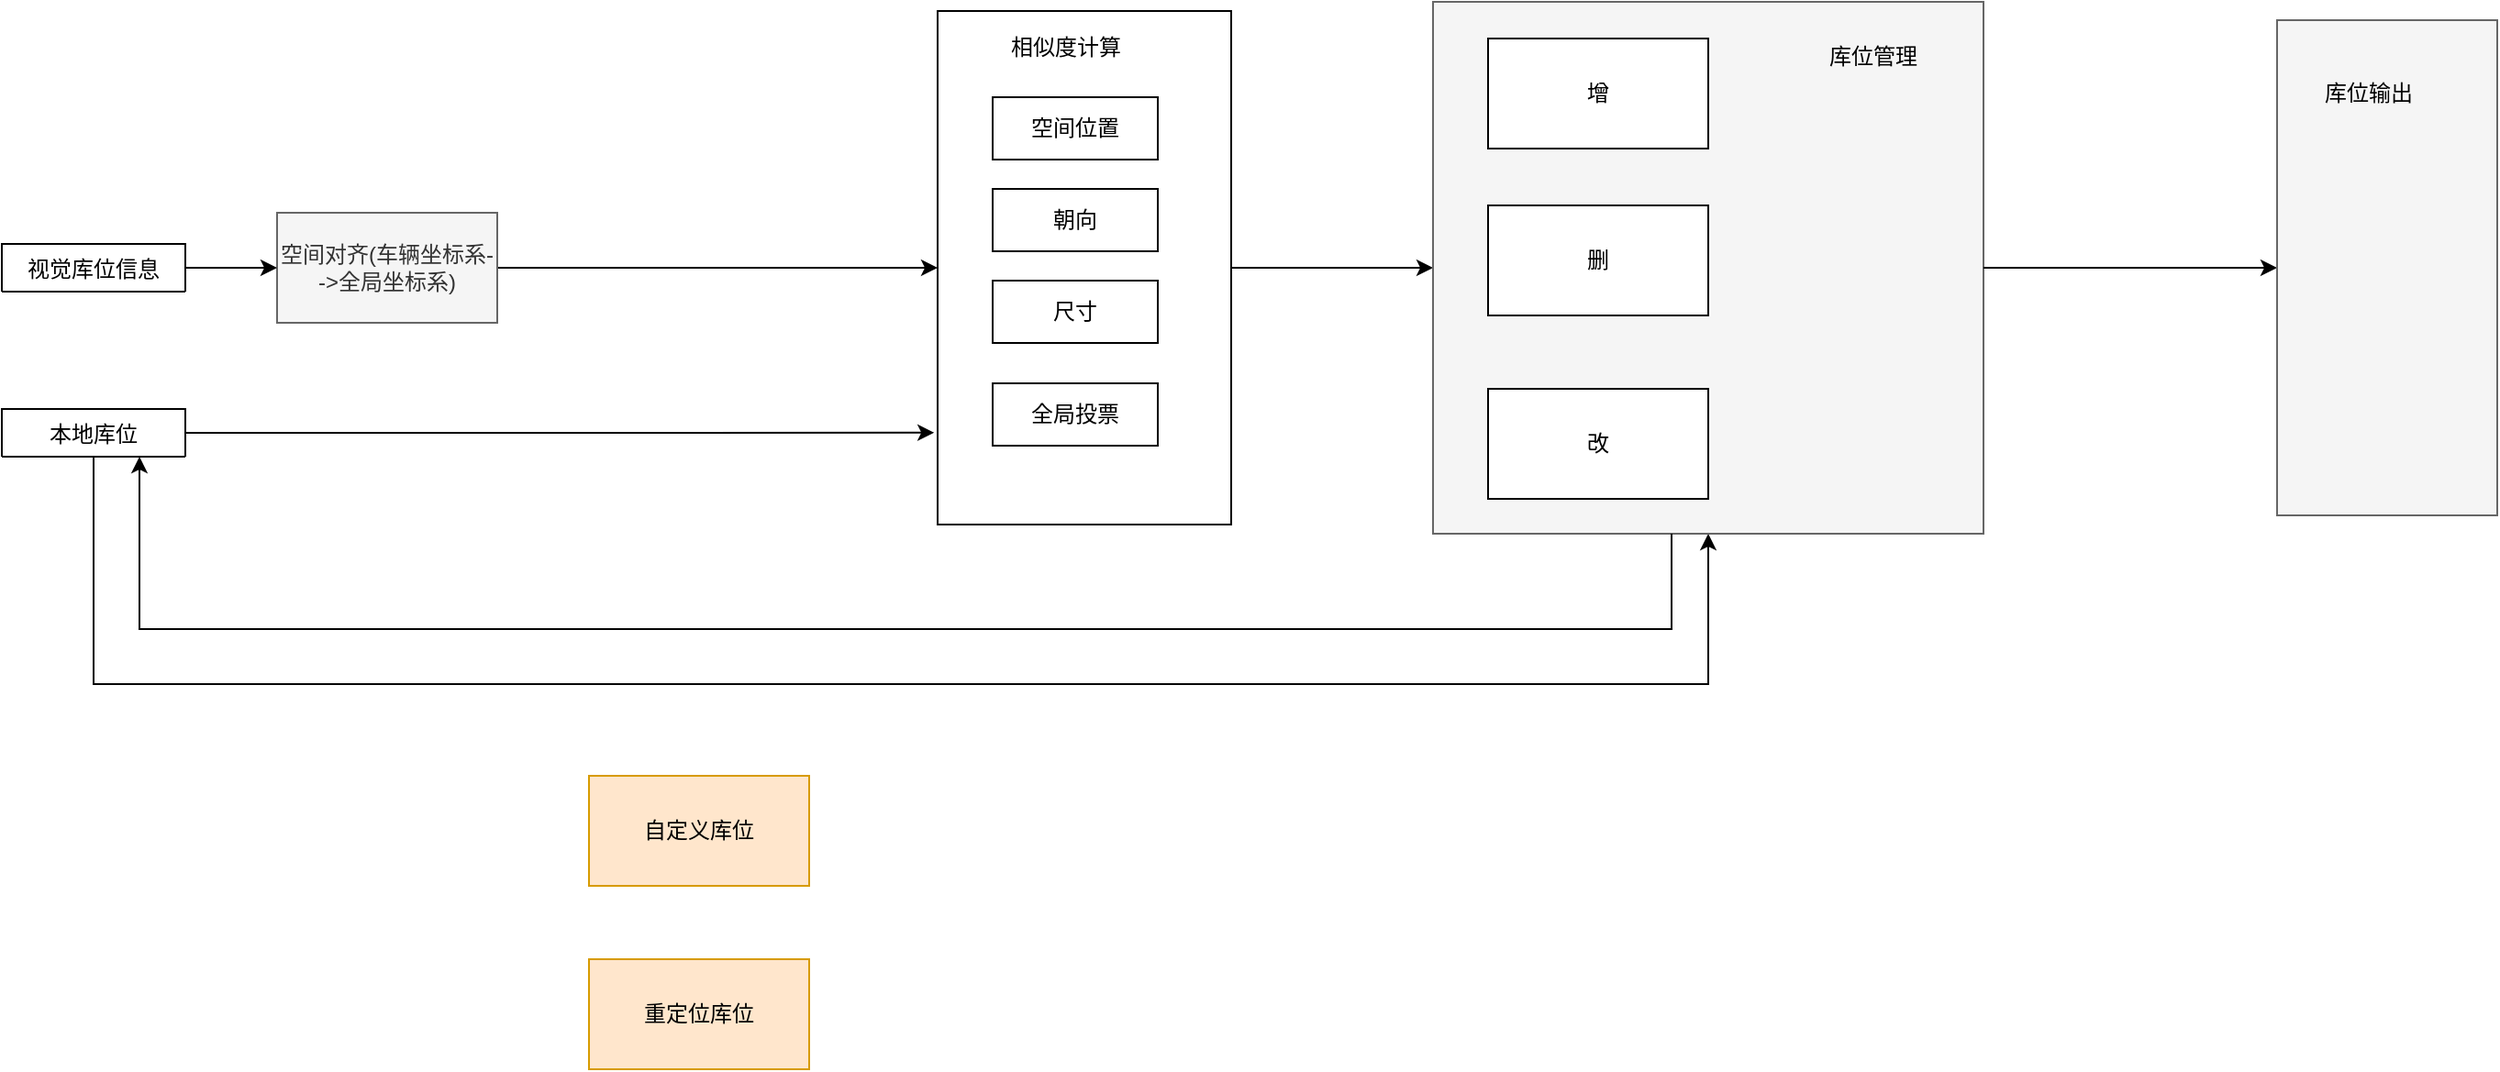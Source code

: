 <mxfile version="15.2.1" type="github">
  <diagram name="Page-1" id="c37626ed-c26b-45fb-9056-f9ebc6bb27b6">
    <mxGraphModel dx="1221" dy="2051" grid="1" gridSize="10" guides="1" tooltips="1" connect="1" arrows="1" fold="1" page="1" pageScale="1" pageWidth="980" pageHeight="690" background="none" math="0" shadow="0">
      <root>
        <mxCell id="0" />
        <mxCell id="1" parent="0" />
        <mxCell id="54cQkrYoujpudrLPPVIC-1" value="视觉库位信息" style="swimlane;fontStyle=0;childLayout=stackLayout;horizontal=1;startSize=26;horizontalStack=0;resizeParent=1;resizeParentMax=0;resizeLast=0;collapsible=1;marginBottom=0;" vertex="1" collapsed="1" parent="1">
          <mxGeometry x="150" y="-620" width="100" height="26" as="geometry">
            <mxRectangle x="20" y="10" width="200" height="260" as="alternateBounds" />
          </mxGeometry>
        </mxCell>
        <mxCell id="54cQkrYoujpudrLPPVIC-2" value="两角点" style="text;strokeColor=none;fillColor=none;align=left;verticalAlign=top;spacingLeft=4;spacingRight=4;overflow=hidden;rotatable=0;points=[[0,0.5],[1,0.5]];portConstraint=eastwest;" vertex="1" parent="54cQkrYoujpudrLPPVIC-1">
          <mxGeometry y="26" width="100" height="26" as="geometry" />
        </mxCell>
        <mxCell id="54cQkrYoujpudrLPPVIC-3" value="中心点(质心)" style="text;strokeColor=none;fillColor=none;align=left;verticalAlign=top;spacingLeft=4;spacingRight=4;overflow=hidden;rotatable=0;points=[[0,0.5],[1,0.5]];portConstraint=eastwest;" vertex="1" parent="54cQkrYoujpudrLPPVIC-1">
          <mxGeometry y="52" width="100" height="26" as="geometry" />
        </mxCell>
        <mxCell id="54cQkrYoujpudrLPPVIC-4" value="库位方位角" style="text;strokeColor=none;fillColor=none;align=left;verticalAlign=top;spacingLeft=4;spacingRight=4;overflow=hidden;rotatable=0;points=[[0,0.5],[1,0.5]];portConstraint=eastwest;" vertex="1" parent="54cQkrYoujpudrLPPVIC-1">
          <mxGeometry y="78" width="100" height="26" as="geometry" />
        </mxCell>
        <mxCell id="54cQkrYoujpudrLPPVIC-5" value="库位类型(平行/垂直/斜)" style="text;strokeColor=none;fillColor=none;align=left;verticalAlign=top;spacingLeft=4;spacingRight=4;overflow=hidden;rotatable=0;points=[[0,0.5],[1,0.5]];portConstraint=eastwest;" vertex="1" parent="54cQkrYoujpudrLPPVIC-1">
          <mxGeometry y="104" width="100" height="26" as="geometry" />
        </mxCell>
        <mxCell id="54cQkrYoujpudrLPPVIC-6" value="库位与车辆的位置关系(左/右)" style="text;strokeColor=none;fillColor=none;align=left;verticalAlign=top;spacingLeft=4;spacingRight=4;overflow=hidden;rotatable=0;points=[[0,0.5],[1,0.5]];portConstraint=eastwest;" vertex="1" parent="54cQkrYoujpudrLPPVIC-1">
          <mxGeometry y="130" width="100" height="26" as="geometry" />
        </mxCell>
        <mxCell id="54cQkrYoujpudrLPPVIC-7" value="视觉测距的精度(可靠性)" style="text;strokeColor=none;fillColor=none;align=left;verticalAlign=top;spacingLeft=4;spacingRight=4;overflow=hidden;rotatable=0;points=[[0,0.5],[1,0.5]];portConstraint=eastwest;" vertex="1" parent="54cQkrYoujpudrLPPVIC-1">
          <mxGeometry y="156" width="100" height="26" as="geometry" />
        </mxCell>
        <mxCell id="54cQkrYoujpudrLPPVIC-8" value="本车在全局坐标系下的坐标与朝向" style="text;strokeColor=none;fillColor=none;align=left;verticalAlign=top;spacingLeft=4;spacingRight=4;overflow=hidden;rotatable=0;points=[[0,0.5],[1,0.5]];portConstraint=eastwest;" vertex="1" parent="54cQkrYoujpudrLPPVIC-1">
          <mxGeometry y="182" width="100" height="26" as="geometry" />
        </mxCell>
        <mxCell id="54cQkrYoujpudrLPPVIC-9" value="是否有轮挡" style="text;strokeColor=none;fillColor=none;align=left;verticalAlign=top;spacingLeft=4;spacingRight=4;overflow=hidden;rotatable=0;points=[[0,0.5],[1,0.5]];portConstraint=eastwest;" vertex="1" parent="54cQkrYoujpudrLPPVIC-1">
          <mxGeometry y="208" width="100" height="26" as="geometry" />
        </mxCell>
        <mxCell id="54cQkrYoujpudrLPPVIC-10" value="轮挡在本车坐标系下的坐标" style="text;strokeColor=none;fillColor=none;align=left;verticalAlign=top;spacingLeft=4;spacingRight=4;overflow=hidden;rotatable=0;points=[[0,0.5],[1,0.5]];portConstraint=eastwest;" vertex="1" parent="54cQkrYoujpudrLPPVIC-1">
          <mxGeometry y="234" width="100" height="26" as="geometry" />
        </mxCell>
        <mxCell id="54cQkrYoujpudrLPPVIC-47" style="edgeStyle=orthogonalEdgeStyle;rounded=0;orthogonalLoop=1;jettySize=auto;html=1;entryX=0;entryY=0.5;entryDx=0;entryDy=0;" edge="1" parent="1" source="54cQkrYoujpudrLPPVIC-12" target="54cQkrYoujpudrLPPVIC-31">
          <mxGeometry relative="1" as="geometry" />
        </mxCell>
        <mxCell id="54cQkrYoujpudrLPPVIC-12" value="空间对齐(车辆坐标系--&amp;gt;全局坐标系)" style="rounded=0;whiteSpace=wrap;html=1;fillColor=#f5f5f5;strokeColor=#666666;fontColor=#333333;" vertex="1" parent="1">
          <mxGeometry x="300" y="-637" width="120" height="60" as="geometry" />
        </mxCell>
        <mxCell id="54cQkrYoujpudrLPPVIC-13" style="edgeStyle=orthogonalEdgeStyle;rounded=0;orthogonalLoop=1;jettySize=auto;html=1;entryX=0;entryY=0.5;entryDx=0;entryDy=0;" edge="1" parent="1" source="54cQkrYoujpudrLPPVIC-5" target="54cQkrYoujpudrLPPVIC-12">
          <mxGeometry relative="1" as="geometry" />
        </mxCell>
        <mxCell id="54cQkrYoujpudrLPPVIC-54" style="edgeStyle=orthogonalEdgeStyle;rounded=0;orthogonalLoop=1;jettySize=auto;html=1;entryX=-0.012;entryY=0.821;entryDx=0;entryDy=0;entryPerimeter=0;" edge="1" parent="1" source="54cQkrYoujpudrLPPVIC-16" target="54cQkrYoujpudrLPPVIC-31">
          <mxGeometry relative="1" as="geometry" />
        </mxCell>
        <mxCell id="54cQkrYoujpudrLPPVIC-59" style="edgeStyle=orthogonalEdgeStyle;rounded=0;orthogonalLoop=1;jettySize=auto;html=1;entryX=0.5;entryY=1;entryDx=0;entryDy=0;" edge="1" parent="1" source="54cQkrYoujpudrLPPVIC-16" target="54cQkrYoujpudrLPPVIC-42">
          <mxGeometry relative="1" as="geometry">
            <Array as="points">
              <mxPoint x="200" y="-380" />
              <mxPoint x="1080" y="-380" />
            </Array>
          </mxGeometry>
        </mxCell>
        <mxCell id="54cQkrYoujpudrLPPVIC-16" value="本地库位" style="swimlane;fontStyle=0;childLayout=stackLayout;horizontal=1;startSize=26;horizontalStack=0;resizeParent=1;resizeParentMax=0;resizeLast=0;collapsible=1;marginBottom=0;" vertex="1" collapsed="1" parent="1">
          <mxGeometry x="150" y="-530" width="100" height="26" as="geometry">
            <mxRectangle x="150" y="-530" width="200" height="312" as="alternateBounds" />
          </mxGeometry>
        </mxCell>
        <mxCell id="54cQkrYoujpudrLPPVIC-17" value="两角点" style="text;strokeColor=none;fillColor=none;align=left;verticalAlign=top;spacingLeft=4;spacingRight=4;overflow=hidden;rotatable=0;points=[[0,0.5],[1,0.5]];portConstraint=eastwest;" vertex="1" parent="54cQkrYoujpudrLPPVIC-16">
          <mxGeometry y="26" width="100" height="26" as="geometry" />
        </mxCell>
        <mxCell id="54cQkrYoujpudrLPPVIC-18" value="中心点(质心)" style="text;strokeColor=none;fillColor=none;align=left;verticalAlign=top;spacingLeft=4;spacingRight=4;overflow=hidden;rotatable=0;points=[[0,0.5],[1,0.5]];portConstraint=eastwest;" vertex="1" parent="54cQkrYoujpudrLPPVIC-16">
          <mxGeometry y="52" width="100" height="26" as="geometry" />
        </mxCell>
        <mxCell id="54cQkrYoujpudrLPPVIC-19" value="库位方位角" style="text;strokeColor=none;fillColor=none;align=left;verticalAlign=top;spacingLeft=4;spacingRight=4;overflow=hidden;rotatable=0;points=[[0,0.5],[1,0.5]];portConstraint=eastwest;" vertex="1" parent="54cQkrYoujpudrLPPVIC-16">
          <mxGeometry y="78" width="100" height="26" as="geometry" />
        </mxCell>
        <mxCell id="54cQkrYoujpudrLPPVIC-27" value="尺寸(宽度和深度)" style="text;strokeColor=none;fillColor=none;align=left;verticalAlign=top;spacingLeft=4;spacingRight=4;overflow=hidden;rotatable=0;points=[[0,0.5],[1,0.5]];portConstraint=eastwest;" vertex="1" parent="54cQkrYoujpudrLPPVIC-16">
          <mxGeometry y="104" width="100" height="26" as="geometry" />
        </mxCell>
        <mxCell id="54cQkrYoujpudrLPPVIC-20" value="库位类型(平行/垂直/斜)" style="text;strokeColor=none;fillColor=none;align=left;verticalAlign=top;spacingLeft=4;spacingRight=4;overflow=hidden;rotatable=0;points=[[0,0.5],[1,0.5]];portConstraint=eastwest;" vertex="1" parent="54cQkrYoujpudrLPPVIC-16">
          <mxGeometry y="130" width="100" height="26" as="geometry" />
        </mxCell>
        <mxCell id="54cQkrYoujpudrLPPVIC-21" value="库位与车辆的位置关系(左/右)" style="text;strokeColor=none;fillColor=none;align=left;verticalAlign=top;spacingLeft=4;spacingRight=4;overflow=hidden;rotatable=0;points=[[0,0.5],[1,0.5]];portConstraint=eastwest;" vertex="1" parent="54cQkrYoujpudrLPPVIC-16">
          <mxGeometry y="156" width="100" height="26" as="geometry" />
        </mxCell>
        <mxCell id="54cQkrYoujpudrLPPVIC-22" value="视觉测距的精度(可靠性)" style="text;strokeColor=none;fillColor=none;align=left;verticalAlign=top;spacingLeft=4;spacingRight=4;overflow=hidden;rotatable=0;points=[[0,0.5],[1,0.5]];portConstraint=eastwest;" vertex="1" parent="54cQkrYoujpudrLPPVIC-16">
          <mxGeometry y="182" width="100" height="26" as="geometry" />
        </mxCell>
        <mxCell id="54cQkrYoujpudrLPPVIC-23" value="本车在全局坐标系下的坐标与朝向" style="text;strokeColor=none;fillColor=none;align=left;verticalAlign=top;spacingLeft=4;spacingRight=4;overflow=hidden;rotatable=0;points=[[0,0.5],[1,0.5]];portConstraint=eastwest;" vertex="1" parent="54cQkrYoujpudrLPPVIC-16">
          <mxGeometry y="208" width="100" height="26" as="geometry" />
        </mxCell>
        <mxCell id="54cQkrYoujpudrLPPVIC-24" value="是否有轮挡" style="text;strokeColor=none;fillColor=none;align=left;verticalAlign=top;spacingLeft=4;spacingRight=4;overflow=hidden;rotatable=0;points=[[0,0.5],[1,0.5]];portConstraint=eastwest;" vertex="1" parent="54cQkrYoujpudrLPPVIC-16">
          <mxGeometry y="234" width="100" height="26" as="geometry" />
        </mxCell>
        <mxCell id="54cQkrYoujpudrLPPVIC-25" value="轮挡在本车坐标系下的坐标" style="text;strokeColor=none;fillColor=none;align=left;verticalAlign=top;spacingLeft=4;spacingRight=4;overflow=hidden;rotatable=0;points=[[0,0.5],[1,0.5]];portConstraint=eastwest;" vertex="1" parent="54cQkrYoujpudrLPPVIC-16">
          <mxGeometry y="260" width="100" height="26" as="geometry" />
        </mxCell>
        <mxCell id="54cQkrYoujpudrLPPVIC-26" value="是否有障碍物(车辆、雪糕筒)" style="text;strokeColor=none;fillColor=none;align=left;verticalAlign=top;spacingLeft=4;spacingRight=4;overflow=hidden;rotatable=0;points=[[0,0.5],[1,0.5]];portConstraint=eastwest;" vertex="1" parent="54cQkrYoujpudrLPPVIC-16">
          <mxGeometry y="286" width="100" height="26" as="geometry" />
        </mxCell>
        <mxCell id="54cQkrYoujpudrLPPVIC-28" value="自定义库位" style="rounded=0;whiteSpace=wrap;html=1;fillColor=#ffe6cc;strokeColor=#d79b00;" vertex="1" parent="1">
          <mxGeometry x="470" y="-330" width="120" height="60" as="geometry" />
        </mxCell>
        <mxCell id="54cQkrYoujpudrLPPVIC-30" value="重定位库位" style="rounded=0;whiteSpace=wrap;html=1;fillColor=#ffe6cc;strokeColor=#d79b00;" vertex="1" parent="1">
          <mxGeometry x="470" y="-230" width="120" height="60" as="geometry" />
        </mxCell>
        <mxCell id="54cQkrYoujpudrLPPVIC-50" style="edgeStyle=orthogonalEdgeStyle;rounded=0;orthogonalLoop=1;jettySize=auto;html=1;exitX=1;exitY=0.5;exitDx=0;exitDy=0;entryX=0;entryY=0.5;entryDx=0;entryDy=0;" edge="1" parent="1" source="54cQkrYoujpudrLPPVIC-31" target="54cQkrYoujpudrLPPVIC-42">
          <mxGeometry relative="1" as="geometry" />
        </mxCell>
        <mxCell id="54cQkrYoujpudrLPPVIC-44" value="" style="group" vertex="1" connectable="0" parent="1">
          <mxGeometry x="930" y="-752" width="300" height="290" as="geometry" />
        </mxCell>
        <mxCell id="54cQkrYoujpudrLPPVIC-42" value="" style="rounded=0;whiteSpace=wrap;html=1;fillColor=#f5f5f5;strokeColor=#666666;fontColor=#333333;" vertex="1" parent="54cQkrYoujpudrLPPVIC-44">
          <mxGeometry width="300" height="290" as="geometry" />
        </mxCell>
        <mxCell id="54cQkrYoujpudrLPPVIC-39" value="增" style="rounded=0;whiteSpace=wrap;html=1;" vertex="1" parent="54cQkrYoujpudrLPPVIC-44">
          <mxGeometry x="30" y="20" width="120" height="60" as="geometry" />
        </mxCell>
        <mxCell id="54cQkrYoujpudrLPPVIC-40" value="删" style="rounded=0;whiteSpace=wrap;html=1;" vertex="1" parent="54cQkrYoujpudrLPPVIC-44">
          <mxGeometry x="30" y="111" width="120" height="60" as="geometry" />
        </mxCell>
        <mxCell id="54cQkrYoujpudrLPPVIC-41" value="改" style="rounded=0;whiteSpace=wrap;html=1;" vertex="1" parent="54cQkrYoujpudrLPPVIC-44">
          <mxGeometry x="30" y="211" width="120" height="60" as="geometry" />
        </mxCell>
        <mxCell id="54cQkrYoujpudrLPPVIC-43" value="库位管理" style="text;html=1;strokeColor=none;fillColor=none;align=center;verticalAlign=middle;whiteSpace=wrap;rounded=0;" vertex="1" parent="54cQkrYoujpudrLPPVIC-44">
          <mxGeometry x="210" y="20" width="60" height="20" as="geometry" />
        </mxCell>
        <mxCell id="54cQkrYoujpudrLPPVIC-51" value="" style="group" vertex="1" connectable="0" parent="1">
          <mxGeometry x="660" y="-747" width="160" height="280" as="geometry" />
        </mxCell>
        <mxCell id="54cQkrYoujpudrLPPVIC-31" value="" style="rounded=0;whiteSpace=wrap;html=1;" vertex="1" parent="54cQkrYoujpudrLPPVIC-51">
          <mxGeometry width="160" height="280" as="geometry" />
        </mxCell>
        <mxCell id="54cQkrYoujpudrLPPVIC-32" value="相似度计算" style="text;html=1;strokeColor=none;fillColor=none;align=center;verticalAlign=middle;whiteSpace=wrap;rounded=0;" vertex="1" parent="54cQkrYoujpudrLPPVIC-51">
          <mxGeometry x="35" y="10" width="70" height="20" as="geometry" />
        </mxCell>
        <mxCell id="54cQkrYoujpudrLPPVIC-34" value="朝向" style="rounded=0;whiteSpace=wrap;html=1;" vertex="1" parent="54cQkrYoujpudrLPPVIC-51">
          <mxGeometry x="30" y="97" width="90" height="34" as="geometry" />
        </mxCell>
        <mxCell id="54cQkrYoujpudrLPPVIC-35" value="空间位置" style="rounded=0;whiteSpace=wrap;html=1;" vertex="1" parent="54cQkrYoujpudrLPPVIC-51">
          <mxGeometry x="30" y="47" width="90" height="34" as="geometry" />
        </mxCell>
        <mxCell id="54cQkrYoujpudrLPPVIC-36" value="尺寸" style="rounded=0;whiteSpace=wrap;html=1;" vertex="1" parent="54cQkrYoujpudrLPPVIC-51">
          <mxGeometry x="30" y="147" width="90" height="34" as="geometry" />
        </mxCell>
        <mxCell id="54cQkrYoujpudrLPPVIC-38" value="全局投票" style="rounded=0;whiteSpace=wrap;html=1;" vertex="1" parent="54cQkrYoujpudrLPPVIC-51">
          <mxGeometry x="30" y="203" width="90" height="34" as="geometry" />
        </mxCell>
        <mxCell id="54cQkrYoujpudrLPPVIC-52" style="edgeStyle=orthogonalEdgeStyle;rounded=0;orthogonalLoop=1;jettySize=auto;html=1;entryX=0;entryY=0.5;entryDx=0;entryDy=0;" edge="1" parent="1" source="54cQkrYoujpudrLPPVIC-42" target="54cQkrYoujpudrLPPVIC-45">
          <mxGeometry relative="1" as="geometry" />
        </mxCell>
        <mxCell id="54cQkrYoujpudrLPPVIC-53" value="" style="group" vertex="1" connectable="0" parent="1">
          <mxGeometry x="1390" y="-742" width="120" height="270" as="geometry" />
        </mxCell>
        <mxCell id="54cQkrYoujpudrLPPVIC-45" value="" style="rounded=0;whiteSpace=wrap;html=1;fillColor=#f5f5f5;strokeColor=#666666;fontColor=#333333;" vertex="1" parent="54cQkrYoujpudrLPPVIC-53">
          <mxGeometry width="120" height="270" as="geometry" />
        </mxCell>
        <mxCell id="54cQkrYoujpudrLPPVIC-46" value="库位输出" style="text;html=1;strokeColor=none;fillColor=none;align=center;verticalAlign=middle;whiteSpace=wrap;rounded=0;" vertex="1" parent="54cQkrYoujpudrLPPVIC-53">
          <mxGeometry x="20" y="30" width="60" height="20" as="geometry" />
        </mxCell>
        <mxCell id="54cQkrYoujpudrLPPVIC-60" style="edgeStyle=orthogonalEdgeStyle;rounded=0;orthogonalLoop=1;jettySize=auto;html=1;entryX=0.75;entryY=1;entryDx=0;entryDy=0;" edge="1" parent="1" source="54cQkrYoujpudrLPPVIC-42" target="54cQkrYoujpudrLPPVIC-16">
          <mxGeometry relative="1" as="geometry">
            <Array as="points">
              <mxPoint x="1060" y="-410" />
              <mxPoint x="225" y="-410" />
            </Array>
          </mxGeometry>
        </mxCell>
      </root>
    </mxGraphModel>
  </diagram>
</mxfile>
